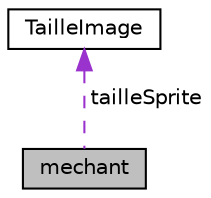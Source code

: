 digraph "mechant"
{
  edge [fontname="Helvetica",fontsize="10",labelfontname="Helvetica",labelfontsize="10"];
  node [fontname="Helvetica",fontsize="10",shape=record];
  Node1 [label="mechant",height=0.2,width=0.4,color="black", fillcolor="grey75", style="filled", fontcolor="black"];
  Node2 -> Node1 [dir="back",color="darkorchid3",fontsize="10",style="dashed",label=" tailleSprite" ,fontname="Helvetica"];
  Node2 [label="TailleImage",height=0.2,width=0.4,color="black", fillcolor="white", style="filled",URL="$structTailleImage.html"];
}
